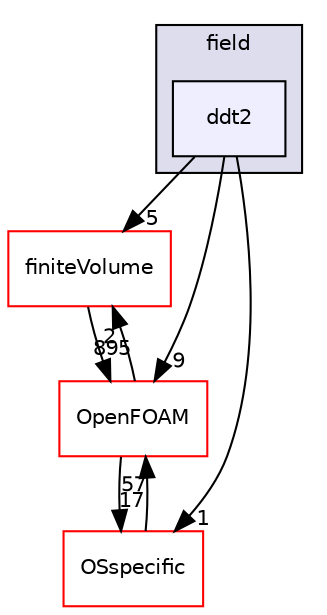 digraph "src/functionObjects/field/ddt2" {
  bgcolor=transparent;
  compound=true
  node [ fontsize="10", fontname="Helvetica"];
  edge [ labelfontsize="10", labelfontname="Helvetica"];
  subgraph clusterdir_bae024cac12ddc6733a616261920a91f {
    graph [ bgcolor="#ddddee", pencolor="black", label="field" fontname="Helvetica", fontsize="10", URL="dir_bae024cac12ddc6733a616261920a91f.html"]
  dir_e369815c5598cedcbd923732d2cbe78b [shape=box, label="ddt2", style="filled", fillcolor="#eeeeff", pencolor="black", URL="dir_e369815c5598cedcbd923732d2cbe78b.html"];
  }
  dir_9bd15774b555cf7259a6fa18f99fe99b [shape=box label="finiteVolume" color="red" URL="dir_9bd15774b555cf7259a6fa18f99fe99b.html"];
  dir_c5473ff19b20e6ec4dfe5c310b3778a8 [shape=box label="OpenFOAM" color="red" URL="dir_c5473ff19b20e6ec4dfe5c310b3778a8.html"];
  dir_1e7df7a7407fc4618be5c18f76eb7b99 [shape=box label="OSspecific" color="red" URL="dir_1e7df7a7407fc4618be5c18f76eb7b99.html"];
  dir_9bd15774b555cf7259a6fa18f99fe99b->dir_c5473ff19b20e6ec4dfe5c310b3778a8 [headlabel="895", labeldistance=1.5 headhref="dir_000814_002151.html"];
  dir_e369815c5598cedcbd923732d2cbe78b->dir_9bd15774b555cf7259a6fa18f99fe99b [headlabel="5", labeldistance=1.5 headhref="dir_001268_000814.html"];
  dir_e369815c5598cedcbd923732d2cbe78b->dir_c5473ff19b20e6ec4dfe5c310b3778a8 [headlabel="9", labeldistance=1.5 headhref="dir_001268_002151.html"];
  dir_e369815c5598cedcbd923732d2cbe78b->dir_1e7df7a7407fc4618be5c18f76eb7b99 [headlabel="1", labeldistance=1.5 headhref="dir_001268_002944.html"];
  dir_c5473ff19b20e6ec4dfe5c310b3778a8->dir_9bd15774b555cf7259a6fa18f99fe99b [headlabel="2", labeldistance=1.5 headhref="dir_002151_000814.html"];
  dir_c5473ff19b20e6ec4dfe5c310b3778a8->dir_1e7df7a7407fc4618be5c18f76eb7b99 [headlabel="17", labeldistance=1.5 headhref="dir_002151_002944.html"];
  dir_1e7df7a7407fc4618be5c18f76eb7b99->dir_c5473ff19b20e6ec4dfe5c310b3778a8 [headlabel="57", labeldistance=1.5 headhref="dir_002944_002151.html"];
}
